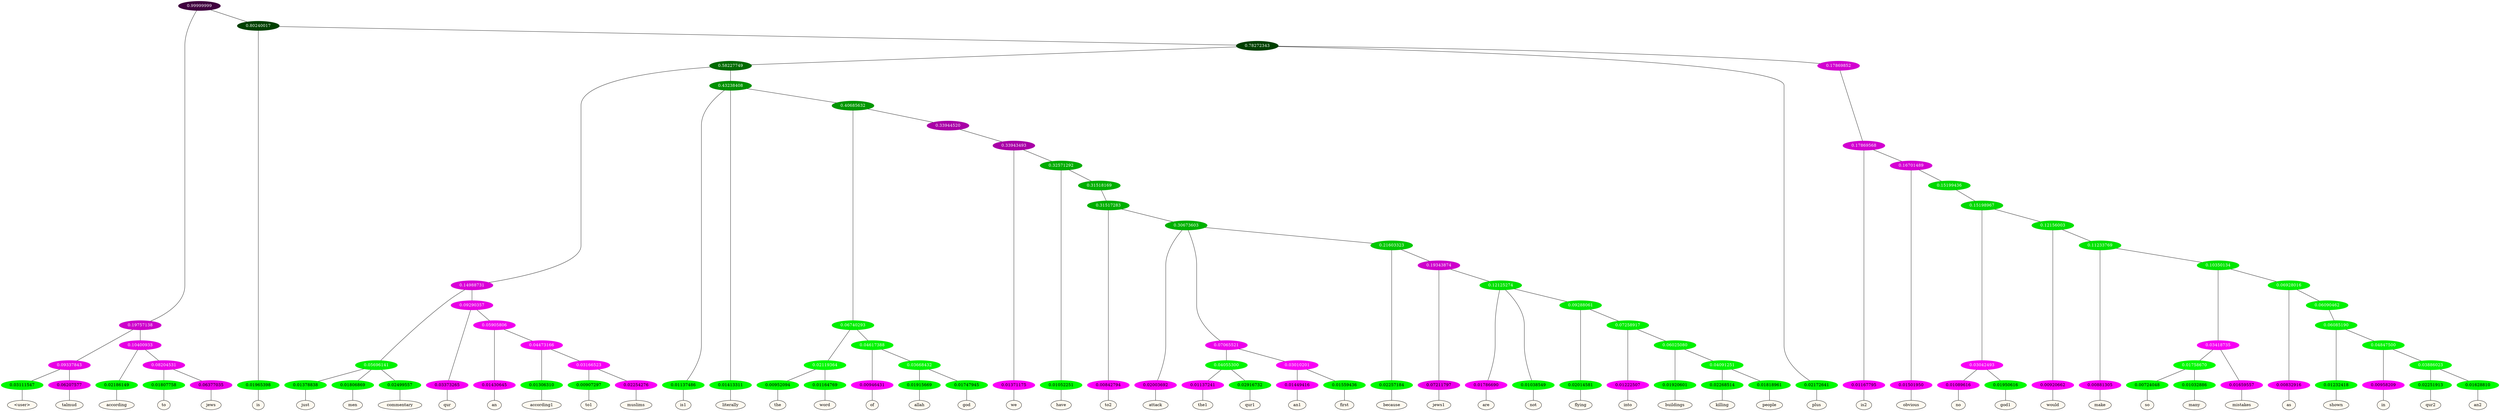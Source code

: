 graph {
	node [format=png height=0.15 nodesep=0.001 ordering=out overlap=prism overlap_scaling=0.01 ranksep=0.001 ratio=0.2 style=filled width=0.15]
	{
		rank=same
		a_w_7 [label="\<user\>" color=black fillcolor=floralwhite style="filled,solid"]
		a_w_8 [label=talmud color=black fillcolor=floralwhite style="filled,solid"]
		a_w_9 [label=according color=black fillcolor=floralwhite style="filled,solid"]
		a_w_14 [label=to color=black fillcolor=floralwhite style="filled,solid"]
		a_w_15 [label=jews color=black fillcolor=floralwhite style="filled,solid"]
		a_w_5 [label=is color=black fillcolor=floralwhite style="filled,solid"]
		a_w_26 [label=just color=black fillcolor=floralwhite style="filled,solid"]
		a_w_27 [label=men color=black fillcolor=floralwhite style="filled,solid"]
		a_w_28 [label=commentary color=black fillcolor=floralwhite style="filled,solid"]
		a_w_29 [label=qur color=black fillcolor=floralwhite style="filled,solid"]
		a_w_35 [label=an color=black fillcolor=floralwhite style="filled,solid"]
		a_w_41 [label=according1 color=black fillcolor=floralwhite style="filled,solid"]
		a_w_51 [label=to1 color=black fillcolor=floralwhite style="filled,solid"]
		a_w_52 [label=muslims color=black fillcolor=floralwhite style="filled,solid"]
		a_w_21 [label=is1 color=black fillcolor=floralwhite style="filled,solid"]
		a_w_22 [label=literally color=black fillcolor=floralwhite style="filled,solid"]
		a_w_43 [label=the color=black fillcolor=floralwhite style="filled,solid"]
		a_w_44 [label=word color=black fillcolor=floralwhite style="filled,solid"]
		a_w_45 [label=of color=black fillcolor=floralwhite style="filled,solid"]
		a_w_53 [label=allah color=black fillcolor=floralwhite style="filled,solid"]
		a_w_54 [label=god color=black fillcolor=floralwhite style="filled,solid"]
		a_w_47 [label=we color=black fillcolor=floralwhite style="filled,solid"]
		a_w_55 [label=have color=black fillcolor=floralwhite style="filled,solid"]
		a_w_64 [label=to2 color=black fillcolor=floralwhite style="filled,solid"]
		a_w_68 [label=attack color=black fillcolor=floralwhite style="filled,solid"]
		a_w_82 [label=the1 color=black fillcolor=floralwhite style="filled,solid"]
		a_w_83 [label=qur1 color=black fillcolor=floralwhite style="filled,solid"]
		a_w_84 [label=an1 color=black fillcolor=floralwhite style="filled,solid"]
		a_w_85 [label=first color=black fillcolor=floralwhite style="filled,solid"]
		a_w_77 [label=because color=black fillcolor=floralwhite style="filled,solid"]
		a_w_86 [label=jews1 color=black fillcolor=floralwhite style="filled,solid"]
		a_w_90 [label=are color=black fillcolor=floralwhite style="filled,solid"]
		a_w_91 [label=not color=black fillcolor=floralwhite style="filled,solid"]
		a_w_95 [label=flying color=black fillcolor=floralwhite style="filled,solid"]
		a_w_99 [label=into color=black fillcolor=floralwhite style="filled,solid"]
		a_w_101 [label=buildings color=black fillcolor=floralwhite style="filled,solid"]
		a_w_103 [label=killing color=black fillcolor=floralwhite style="filled,solid"]
		a_w_104 [label=people color=black fillcolor=floralwhite style="filled,solid"]
		a_w_12 [label=plus color=black fillcolor=floralwhite style="filled,solid"]
		a_w_24 [label=is2 color=black fillcolor=floralwhite style="filled,solid"]
		a_w_33 [label=obvious color=black fillcolor=floralwhite style="filled,solid"]
		a_w_57 [label=no color=black fillcolor=floralwhite style="filled,solid"]
		a_w_58 [label=god1 color=black fillcolor=floralwhite style="filled,solid"]
		a_w_59 [label=would color=black fillcolor=floralwhite style="filled,solid"]
		a_w_62 [label=make color=black fillcolor=floralwhite style="filled,solid"]
		a_w_79 [label=so color=black fillcolor=floralwhite style="filled,solid"]
		a_w_80 [label=many color=black fillcolor=floralwhite style="filled,solid"]
		a_w_72 [label=mistakes color=black fillcolor=floralwhite style="filled,solid"]
		a_w_73 [label=as color=black fillcolor=floralwhite style="filled,solid"]
		a_w_88 [label=shown color=black fillcolor=floralwhite style="filled,solid"]
		a_w_93 [label=in color=black fillcolor=floralwhite style="filled,solid"]
		a_w_97 [label=qur2 color=black fillcolor=floralwhite style="filled,solid"]
		a_w_98 [label=an2 color=black fillcolor=floralwhite style="filled,solid"]
	}
	a_n_7 -- a_w_7
	a_n_8 -- a_w_8
	a_n_9 -- a_w_9
	a_n_14 -- a_w_14
	a_n_15 -- a_w_15
	a_n_5 -- a_w_5
	a_n_26 -- a_w_26
	a_n_27 -- a_w_27
	a_n_28 -- a_w_28
	a_n_29 -- a_w_29
	a_n_35 -- a_w_35
	a_n_41 -- a_w_41
	a_n_51 -- a_w_51
	a_n_52 -- a_w_52
	a_n_21 -- a_w_21
	a_n_22 -- a_w_22
	a_n_43 -- a_w_43
	a_n_44 -- a_w_44
	a_n_45 -- a_w_45
	a_n_53 -- a_w_53
	a_n_54 -- a_w_54
	a_n_47 -- a_w_47
	a_n_55 -- a_w_55
	a_n_64 -- a_w_64
	a_n_68 -- a_w_68
	a_n_82 -- a_w_82
	a_n_83 -- a_w_83
	a_n_84 -- a_w_84
	a_n_85 -- a_w_85
	a_n_77 -- a_w_77
	a_n_86 -- a_w_86
	a_n_90 -- a_w_90
	a_n_91 -- a_w_91
	a_n_95 -- a_w_95
	a_n_99 -- a_w_99
	a_n_101 -- a_w_101
	a_n_103 -- a_w_103
	a_n_104 -- a_w_104
	a_n_12 -- a_w_12
	a_n_24 -- a_w_24
	a_n_33 -- a_w_33
	a_n_57 -- a_w_57
	a_n_58 -- a_w_58
	a_n_59 -- a_w_59
	a_n_62 -- a_w_62
	a_n_79 -- a_w_79
	a_n_80 -- a_w_80
	a_n_72 -- a_w_72
	a_n_73 -- a_w_73
	a_n_88 -- a_w_88
	a_n_93 -- a_w_93
	a_n_97 -- a_w_97
	a_n_98 -- a_w_98
	{
		rank=same
		a_n_7 [label=0.03111547 color="0.334 1.000 0.969" fontcolor=black]
		a_n_8 [label=0.06207577 color="0.835 1.000 0.938" fontcolor=black]
		a_n_9 [label=0.02186149 color="0.334 1.000 0.978" fontcolor=black]
		a_n_14 [label=0.01807758 color="0.334 1.000 0.982" fontcolor=black]
		a_n_15 [label=0.06377035 color="0.835 1.000 0.936" fontcolor=black]
		a_n_5 [label=0.01965398 color="0.334 1.000 0.980" fontcolor=black]
		a_n_26 [label=0.01378838 color="0.334 1.000 0.986" fontcolor=black]
		a_n_27 [label=0.01806869 color="0.334 1.000 0.982" fontcolor=black]
		a_n_28 [label=0.02499557 color="0.334 1.000 0.975" fontcolor=black]
		a_n_29 [label=0.03373265 color="0.835 1.000 0.966" fontcolor=black]
		a_n_35 [label=0.01430645 color="0.835 1.000 0.986" fontcolor=black]
		a_n_41 [label=0.01306310 color="0.334 1.000 0.987" fontcolor=black]
		a_n_51 [label=0.00907297 color="0.334 1.000 0.991" fontcolor=black]
		a_n_52 [label=0.02254276 color="0.835 1.000 0.977" fontcolor=black]
		a_n_21 [label=0.01137486 color="0.334 1.000 0.989" fontcolor=black]
		a_n_22 [label=0.01413311 color="0.334 1.000 0.986" fontcolor=black]
		a_n_43 [label=0.00952094 color="0.334 1.000 0.990" fontcolor=black]
		a_n_44 [label=0.01164769 color="0.334 1.000 0.988" fontcolor=black]
		a_n_45 [label=0.00946431 color="0.835 1.000 0.991" fontcolor=black]
		a_n_53 [label=0.01915669 color="0.334 1.000 0.981" fontcolor=black]
		a_n_54 [label=0.01747945 color="0.334 1.000 0.983" fontcolor=black]
		a_n_47 [label=0.01371175 color="0.835 1.000 0.986" fontcolor=black]
		a_n_55 [label=0.01052251 color="0.334 1.000 0.989" fontcolor=black]
		a_n_64 [label=0.00842794 color="0.835 1.000 0.992" fontcolor=black]
		a_n_68 [label=0.02003692 color="0.835 1.000 0.980" fontcolor=black]
		a_n_82 [label=0.01137241 color="0.835 1.000 0.989" fontcolor=black]
		a_n_83 [label=0.02916732 color="0.334 1.000 0.971" fontcolor=black]
		a_n_84 [label=0.01449416 color="0.835 1.000 0.986" fontcolor=black]
		a_n_85 [label=0.01559436 color="0.334 1.000 0.984" fontcolor=black]
		a_n_77 [label=0.02257184 color="0.334 1.000 0.977" fontcolor=black]
		a_n_86 [label=0.07211797 color="0.835 1.000 0.928" fontcolor=black]
		a_n_90 [label=0.01786690 color="0.835 1.000 0.982" fontcolor=black]
		a_n_91 [label=0.01038549 color="0.334 1.000 0.990" fontcolor=black]
		a_n_95 [label=0.02014581 color="0.334 1.000 0.980" fontcolor=black]
		a_n_99 [label=0.01222507 color="0.835 1.000 0.988" fontcolor=black]
		a_n_101 [label=0.01920601 color="0.334 1.000 0.981" fontcolor=black]
		a_n_103 [label=0.02268514 color="0.334 1.000 0.977" fontcolor=black]
		a_n_104 [label=0.01818961 color="0.334 1.000 0.982" fontcolor=black]
		a_n_12 [label=0.02172641 color="0.334 1.000 0.978" fontcolor=black]
		a_n_24 [label=0.01167795 color="0.835 1.000 0.988" fontcolor=black]
		a_n_33 [label=0.01501950 color="0.835 1.000 0.985" fontcolor=black]
		a_n_57 [label=0.01089616 color="0.835 1.000 0.989" fontcolor=black]
		a_n_58 [label=0.01950616 color="0.334 1.000 0.980" fontcolor=black]
		a_n_59 [label=0.00920662 color="0.835 1.000 0.991" fontcolor=black]
		a_n_62 [label=0.00881305 color="0.835 1.000 0.991" fontcolor=black]
		a_n_79 [label=0.00724048 color="0.334 1.000 0.993" fontcolor=black]
		a_n_80 [label=0.01032886 color="0.334 1.000 0.990" fontcolor=black]
		a_n_72 [label=0.01659557 color="0.835 1.000 0.983" fontcolor=black]
		a_n_73 [label=0.00832916 color="0.835 1.000 0.992" fontcolor=black]
		a_n_88 [label=0.01232418 color="0.334 1.000 0.988" fontcolor=black]
		a_n_93 [label=0.00958209 color="0.835 1.000 0.990" fontcolor=black]
		a_n_97 [label=0.02251913 color="0.334 1.000 0.977" fontcolor=black]
		a_n_98 [label=0.01628810 color="0.334 1.000 0.984" fontcolor=black]
	}
	a_n_0 [label=0.99999999 color="0.835 1.000 0.250" fontcolor=grey99]
	a_n_1 [label=0.19757138 color="0.835 1.000 0.802" fontcolor=grey99]
	a_n_0 -- a_n_1
	a_n_2 [label=0.80240017 color="0.334 1.000 0.250" fontcolor=grey99]
	a_n_0 -- a_n_2
	a_n_3 [label=0.09337843 color="0.835 1.000 0.907" fontcolor=grey99]
	a_n_1 -- a_n_3
	a_n_4 [label=0.10400933 color="0.835 1.000 0.896" fontcolor=grey99]
	a_n_1 -- a_n_4
	a_n_2 -- a_n_5
	a_n_6 [label=0.78272343 color="0.334 1.000 0.250" fontcolor=grey99]
	a_n_2 -- a_n_6
	a_n_3 -- a_n_7
	a_n_3 -- a_n_8
	a_n_4 -- a_n_9
	a_n_10 [label=0.08204531 color="0.835 1.000 0.918" fontcolor=grey99]
	a_n_4 -- a_n_10
	a_n_11 [label=0.58227749 color="0.334 1.000 0.418" fontcolor=grey99]
	a_n_6 -- a_n_11
	a_n_6 -- a_n_12
	a_n_13 [label=0.17869852 color="0.835 1.000 0.821" fontcolor=grey99]
	a_n_6 -- a_n_13
	a_n_10 -- a_n_14
	a_n_10 -- a_n_15
	a_n_16 [label=0.14988731 color="0.835 1.000 0.850" fontcolor=grey99]
	a_n_11 -- a_n_16
	a_n_17 [label=0.43238408 color="0.334 1.000 0.568" fontcolor=grey99]
	a_n_11 -- a_n_17
	a_n_18 [label=0.17869568 color="0.835 1.000 0.821" fontcolor=grey99]
	a_n_13 -- a_n_18
	a_n_19 [label=0.05696141 color="0.334 1.000 0.943" fontcolor=grey99]
	a_n_16 -- a_n_19
	a_n_20 [label=0.09290357 color="0.835 1.000 0.907" fontcolor=grey99]
	a_n_16 -- a_n_20
	a_n_17 -- a_n_21
	a_n_17 -- a_n_22
	a_n_23 [label=0.40685632 color="0.334 1.000 0.593" fontcolor=grey99]
	a_n_17 -- a_n_23
	a_n_18 -- a_n_24
	a_n_25 [label=0.16701489 color="0.835 1.000 0.833" fontcolor=grey99]
	a_n_18 -- a_n_25
	a_n_19 -- a_n_26
	a_n_19 -- a_n_27
	a_n_19 -- a_n_28
	a_n_20 -- a_n_29
	a_n_30 [label=0.05905806 color="0.835 1.000 0.941" fontcolor=grey99]
	a_n_20 -- a_n_30
	a_n_31 [label=0.06740293 color="0.334 1.000 0.933" fontcolor=grey99]
	a_n_23 -- a_n_31
	a_n_32 [label=0.33944520 color="0.835 1.000 0.661" fontcolor=grey99]
	a_n_23 -- a_n_32
	a_n_25 -- a_n_33
	a_n_34 [label=0.15199436 color="0.334 1.000 0.848" fontcolor=grey99]
	a_n_25 -- a_n_34
	a_n_30 -- a_n_35
	a_n_36 [label=0.04473166 color="0.835 1.000 0.955" fontcolor=grey99]
	a_n_30 -- a_n_36
	a_n_37 [label=0.02119364 color="0.334 1.000 0.979" fontcolor=grey99]
	a_n_31 -- a_n_37
	a_n_38 [label=0.04617388 color="0.334 1.000 0.954" fontcolor=grey99]
	a_n_31 -- a_n_38
	a_n_39 [label=0.33943493 color="0.835 1.000 0.661" fontcolor=grey99]
	a_n_32 -- a_n_39
	a_n_40 [label=0.15198967 color="0.334 1.000 0.848" fontcolor=grey99]
	a_n_34 -- a_n_40
	a_n_36 -- a_n_41
	a_n_42 [label=0.03166523 color="0.835 1.000 0.968" fontcolor=grey99]
	a_n_36 -- a_n_42
	a_n_37 -- a_n_43
	a_n_37 -- a_n_44
	a_n_38 -- a_n_45
	a_n_46 [label=0.03668432 color="0.334 1.000 0.963" fontcolor=grey99]
	a_n_38 -- a_n_46
	a_n_39 -- a_n_47
	a_n_48 [label=0.32571292 color="0.334 1.000 0.674" fontcolor=grey99]
	a_n_39 -- a_n_48
	a_n_49 [label=0.03042493 color="0.835 1.000 0.970" fontcolor=grey99]
	a_n_40 -- a_n_49
	a_n_50 [label=0.12156003 color="0.334 1.000 0.878" fontcolor=grey99]
	a_n_40 -- a_n_50
	a_n_42 -- a_n_51
	a_n_42 -- a_n_52
	a_n_46 -- a_n_53
	a_n_46 -- a_n_54
	a_n_48 -- a_n_55
	a_n_56 [label=0.31518169 color="0.334 1.000 0.685" fontcolor=grey99]
	a_n_48 -- a_n_56
	a_n_49 -- a_n_57
	a_n_49 -- a_n_58
	a_n_50 -- a_n_59
	a_n_60 [label=0.11233769 color="0.334 1.000 0.888" fontcolor=grey99]
	a_n_50 -- a_n_60
	a_n_61 [label=0.31517283 color="0.334 1.000 0.685" fontcolor=grey99]
	a_n_56 -- a_n_61
	a_n_60 -- a_n_62
	a_n_63 [label=0.10350134 color="0.334 1.000 0.896" fontcolor=grey99]
	a_n_60 -- a_n_63
	a_n_61 -- a_n_64
	a_n_65 [label=0.30673603 color="0.334 1.000 0.693" fontcolor=grey99]
	a_n_61 -- a_n_65
	a_n_66 [label=0.03418735 color="0.835 1.000 0.966" fontcolor=grey99]
	a_n_63 -- a_n_66
	a_n_67 [label=0.06928016 color="0.334 1.000 0.931" fontcolor=grey99]
	a_n_63 -- a_n_67
	a_n_65 -- a_n_68
	a_n_69 [label=0.07065521 color="0.835 1.000 0.929" fontcolor=grey99]
	a_n_65 -- a_n_69
	a_n_70 [label=0.21603323 color="0.334 1.000 0.784" fontcolor=grey99]
	a_n_65 -- a_n_70
	a_n_71 [label=0.01758670 color="0.334 1.000 0.982" fontcolor=grey99]
	a_n_66 -- a_n_71
	a_n_66 -- a_n_72
	a_n_67 -- a_n_73
	a_n_74 [label=0.06090462 color="0.334 1.000 0.939" fontcolor=grey99]
	a_n_67 -- a_n_74
	a_n_75 [label=0.04055300 color="0.334 1.000 0.959" fontcolor=grey99]
	a_n_69 -- a_n_75
	a_n_76 [label=0.03010201 color="0.835 1.000 0.970" fontcolor=grey99]
	a_n_69 -- a_n_76
	a_n_70 -- a_n_77
	a_n_78 [label=0.19343874 color="0.835 1.000 0.807" fontcolor=grey99]
	a_n_70 -- a_n_78
	a_n_71 -- a_n_79
	a_n_71 -- a_n_80
	a_n_81 [label=0.06085190 color="0.334 1.000 0.939" fontcolor=grey99]
	a_n_74 -- a_n_81
	a_n_75 -- a_n_82
	a_n_75 -- a_n_83
	a_n_76 -- a_n_84
	a_n_76 -- a_n_85
	a_n_78 -- a_n_86
	a_n_87 [label=0.12125274 color="0.334 1.000 0.879" fontcolor=grey99]
	a_n_78 -- a_n_87
	a_n_81 -- a_n_88
	a_n_89 [label=0.04847500 color="0.334 1.000 0.952" fontcolor=grey99]
	a_n_81 -- a_n_89
	a_n_87 -- a_n_90
	a_n_87 -- a_n_91
	a_n_92 [label=0.09288061 color="0.334 1.000 0.907" fontcolor=grey99]
	a_n_87 -- a_n_92
	a_n_89 -- a_n_93
	a_n_94 [label=0.03886023 color="0.334 1.000 0.961" fontcolor=grey99]
	a_n_89 -- a_n_94
	a_n_92 -- a_n_95
	a_n_96 [label=0.07258917 color="0.334 1.000 0.927" fontcolor=grey99]
	a_n_92 -- a_n_96
	a_n_94 -- a_n_97
	a_n_94 -- a_n_98
	a_n_96 -- a_n_99
	a_n_100 [label=0.06025080 color="0.334 1.000 0.940" fontcolor=grey99]
	a_n_96 -- a_n_100
	a_n_100 -- a_n_101
	a_n_102 [label=0.04091251 color="0.334 1.000 0.959" fontcolor=grey99]
	a_n_100 -- a_n_102
	a_n_102 -- a_n_103
	a_n_102 -- a_n_104
}
